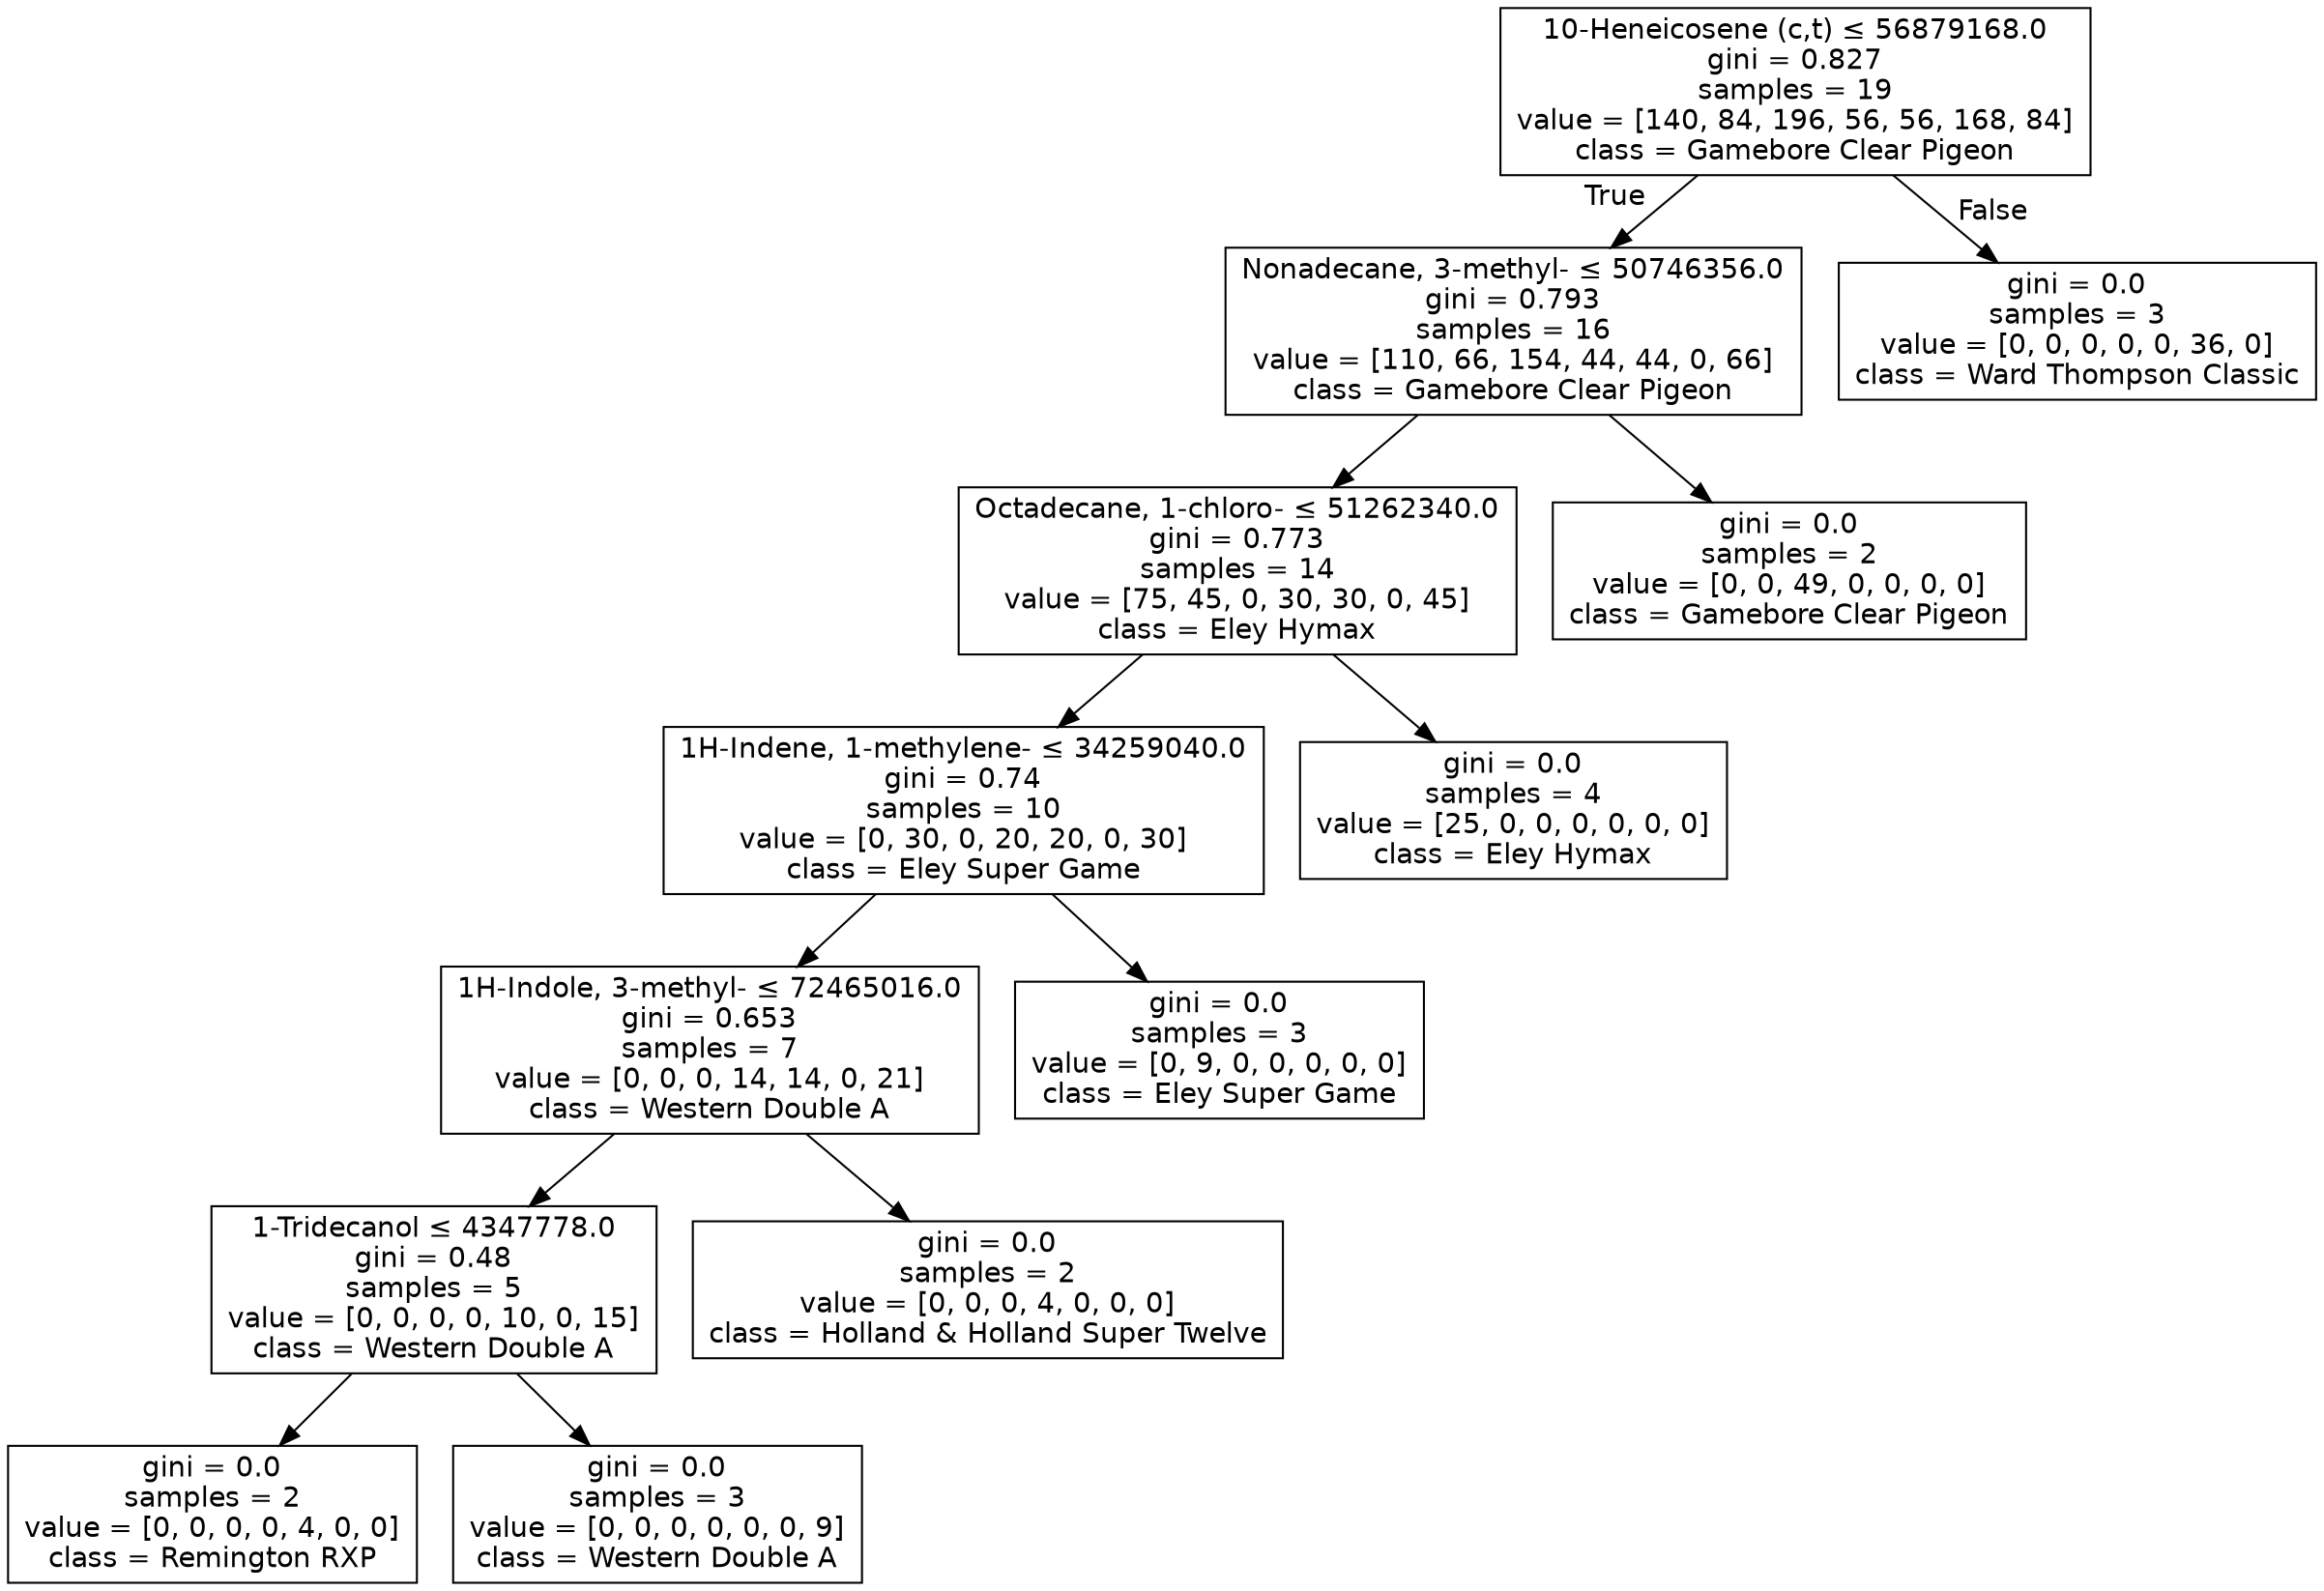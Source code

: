digraph Tree {
node [shape=box, fontname="helvetica"] ;
edge [fontname="helvetica"] ;
0 [label=<10-Heneicosene (c,t) &le; 56879168.0<br/>gini = 0.827<br/>samples = 19<br/>value = [140, 84, 196, 56, 56, 168, 84]<br/>class = Gamebore Clear Pigeon>] ;
1 [label=<Nonadecane, 3-methyl- &le; 50746356.0<br/>gini = 0.793<br/>samples = 16<br/>value = [110, 66, 154, 44, 44, 0, 66]<br/>class = Gamebore Clear Pigeon>] ;
0 -> 1 [labeldistance=2.5, labelangle=45, headlabel="True"] ;
2 [label=<Octadecane, 1-chloro- &le; 51262340.0<br/>gini = 0.773<br/>samples = 14<br/>value = [75, 45, 0, 30, 30, 0, 45]<br/>class = Eley Hymax>] ;
1 -> 2 ;
3 [label=<1H-Indene, 1-methylene- &le; 34259040.0<br/>gini = 0.74<br/>samples = 10<br/>value = [0, 30, 0, 20, 20, 0, 30]<br/>class = Eley Super Game>] ;
2 -> 3 ;
4 [label=<1H-Indole, 3-methyl- &le; 72465016.0<br/>gini = 0.653<br/>samples = 7<br/>value = [0, 0, 0, 14, 14, 0, 21]<br/>class = Western Double A>] ;
3 -> 4 ;
5 [label=<1-Tridecanol &le; 4347778.0<br/>gini = 0.48<br/>samples = 5<br/>value = [0, 0, 0, 0, 10, 0, 15]<br/>class = Western Double A>] ;
4 -> 5 ;
6 [label=<gini = 0.0<br/>samples = 2<br/>value = [0, 0, 0, 0, 4, 0, 0]<br/>class = Remington RXP>] ;
5 -> 6 ;
7 [label=<gini = 0.0<br/>samples = 3<br/>value = [0, 0, 0, 0, 0, 0, 9]<br/>class = Western Double A>] ;
5 -> 7 ;
8 [label=<gini = 0.0<br/>samples = 2<br/>value = [0, 0, 0, 4, 0, 0, 0]<br/>class = Holland &amp; Holland Super Twelve>] ;
4 -> 8 ;
9 [label=<gini = 0.0<br/>samples = 3<br/>value = [0, 9, 0, 0, 0, 0, 0]<br/>class = Eley Super Game>] ;
3 -> 9 ;
10 [label=<gini = 0.0<br/>samples = 4<br/>value = [25, 0, 0, 0, 0, 0, 0]<br/>class = Eley Hymax>] ;
2 -> 10 ;
11 [label=<gini = 0.0<br/>samples = 2<br/>value = [0, 0, 49, 0, 0, 0, 0]<br/>class = Gamebore Clear Pigeon>] ;
1 -> 11 ;
12 [label=<gini = 0.0<br/>samples = 3<br/>value = [0, 0, 0, 0, 0, 36, 0]<br/>class = Ward Thompson Classic>] ;
0 -> 12 [labeldistance=2.5, labelangle=-45, headlabel="False"] ;
}
